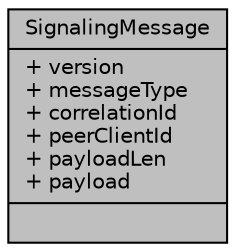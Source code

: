 digraph "SignalingMessage"
{
 // LATEX_PDF_SIZE
  edge [fontname="Helvetica",fontsize="10",labelfontname="Helvetica",labelfontsize="10"];
  node [fontname="Helvetica",fontsize="10",shape=record];
  Node1 [label="{SignalingMessage\n|+ version\l+ messageType\l+ correlationId\l+ peerClientId\l+ payloadLen\l+ payload\l|}",height=0.2,width=0.4,color="black", fillcolor="grey75", style="filled", fontcolor="black",tooltip="Structure defining the basic signaling message."];
}
